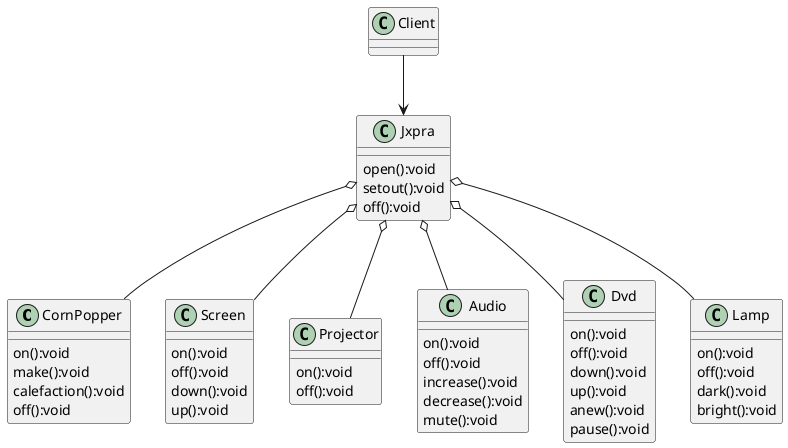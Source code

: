 @startuml

class CornPopper{
    on():void
    make():void
    calefaction():void
    off():void
}
class Screen{
    on():void
    off():void
    down():void
    up():void
}
class Projector{
    on():void
    off():void
}
class Audio{
    on():void
    off():void
    increase():void
    decrease():void
    mute():void
}
class Dvd{
    on():void
    off():void
    down():void
    up():void
    anew():void
    pause():void
}
class Lamp{
    on():void
    off():void
    dark():void
    bright():void
}
class Jxpra{
    open():void
    setout():void
    off():void
}

Jxpra o-- CornPopper
Jxpra o-- Screen
Jxpra o-- Projector
Jxpra o-- Audio
Jxpra o-- Dvd
Jxpra o-- Lamp

class Client
Client --> Jxpra


@enduml